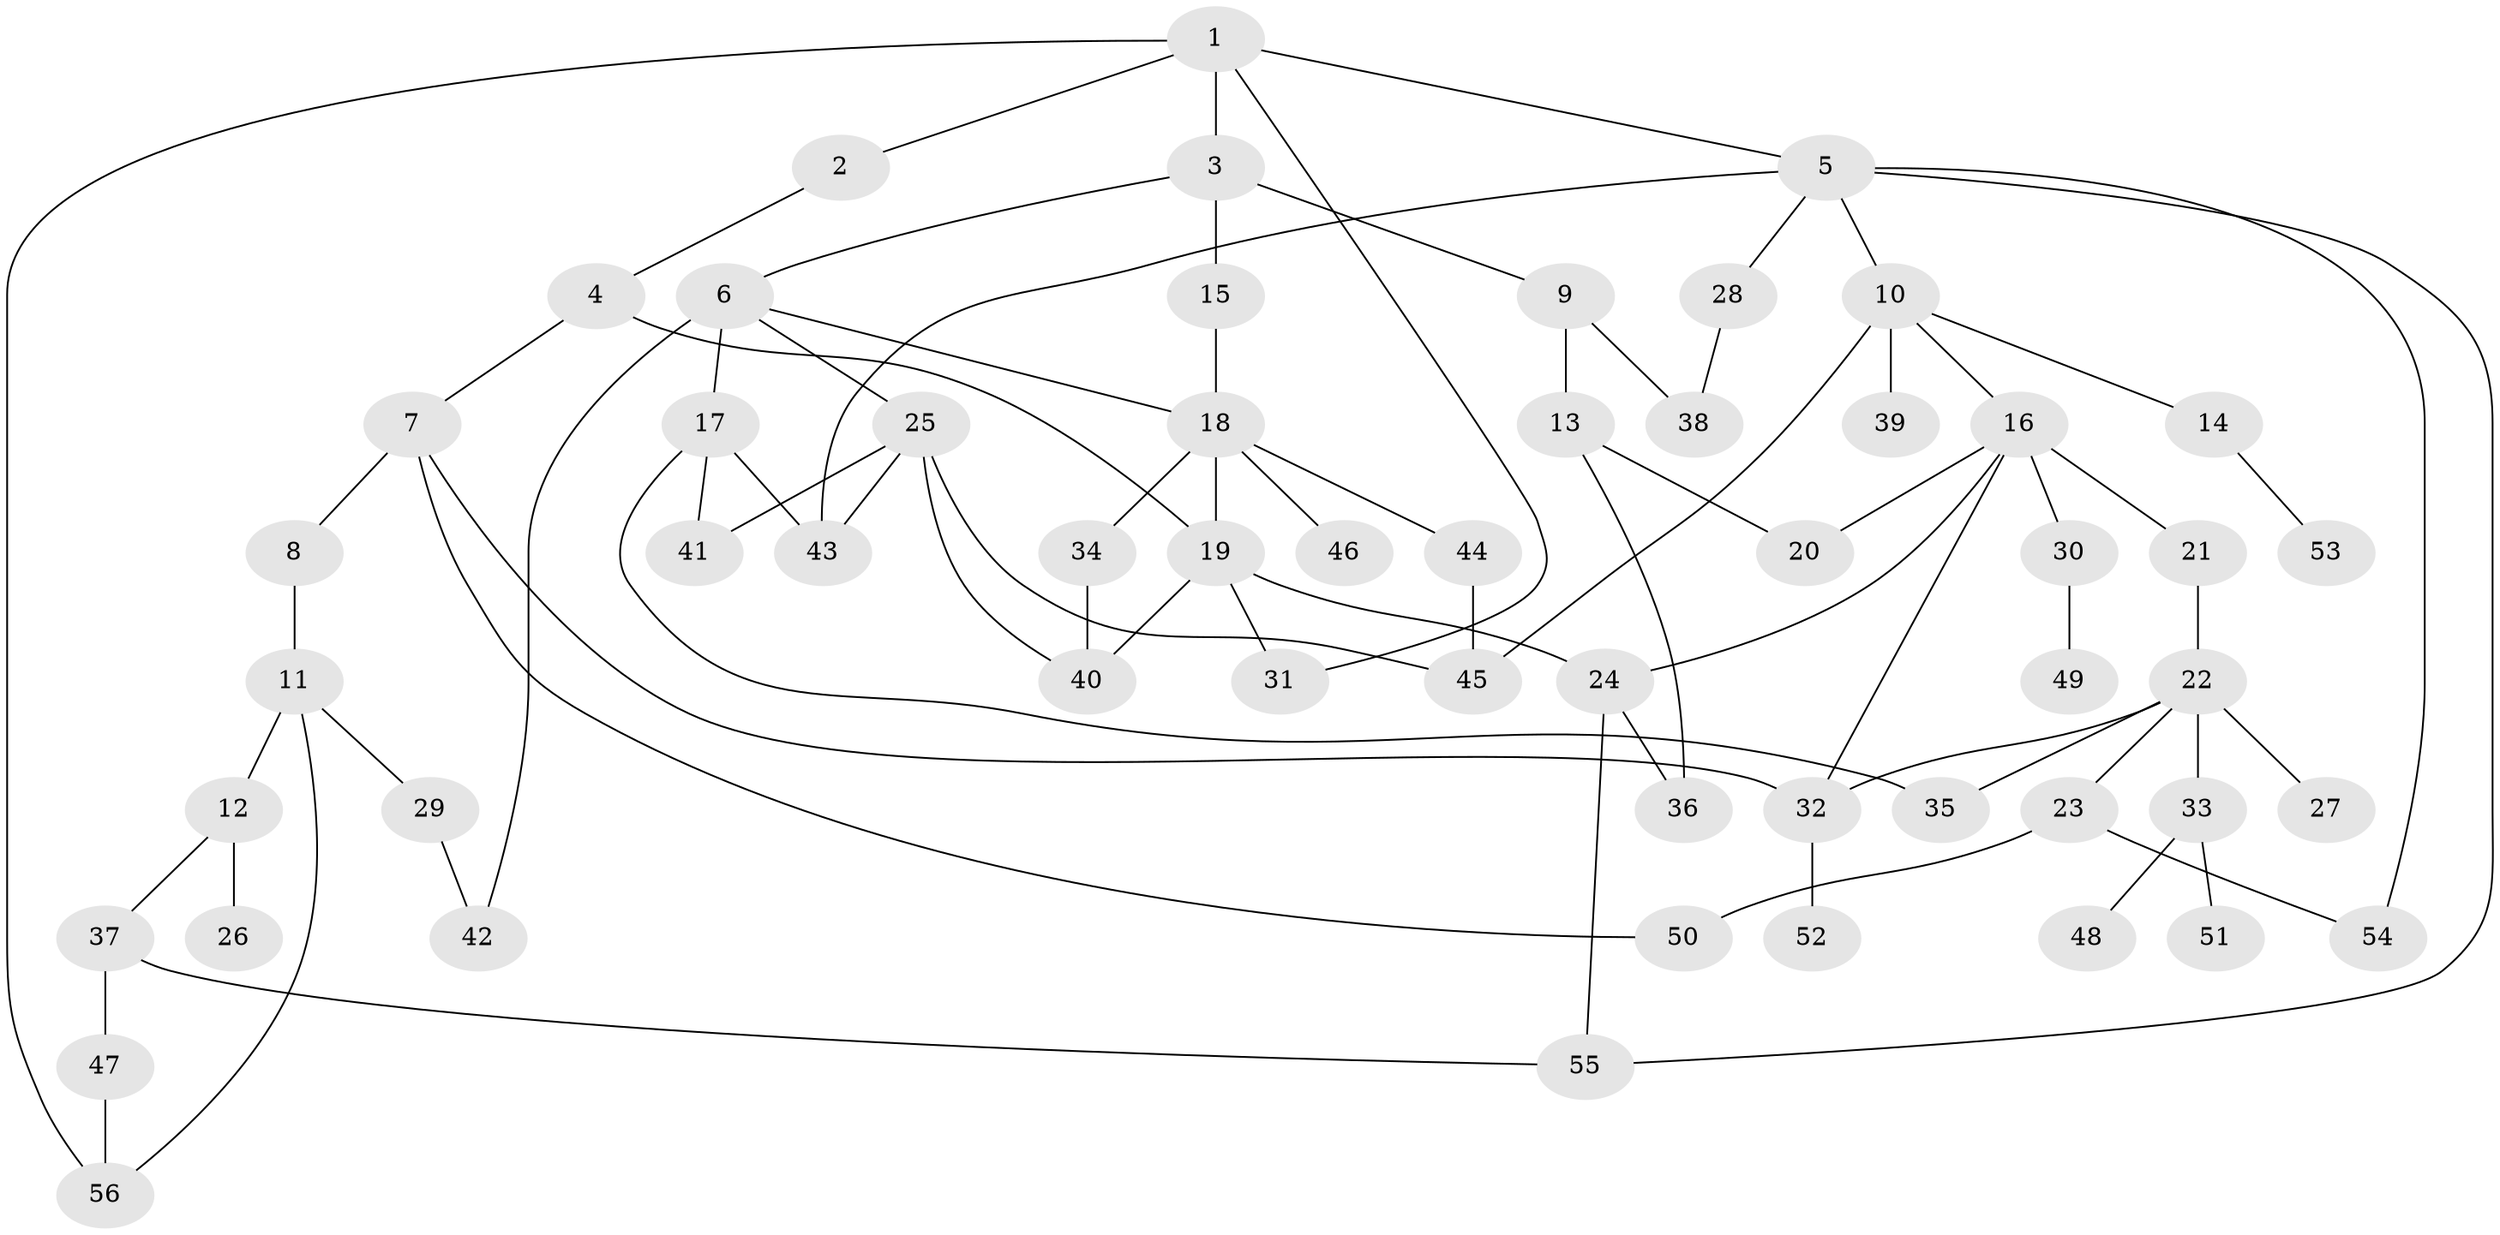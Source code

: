 // Generated by graph-tools (version 1.1) at 2025/10/02/27/25 16:10:54]
// undirected, 56 vertices, 79 edges
graph export_dot {
graph [start="1"]
  node [color=gray90,style=filled];
  1;
  2;
  3;
  4;
  5;
  6;
  7;
  8;
  9;
  10;
  11;
  12;
  13;
  14;
  15;
  16;
  17;
  18;
  19;
  20;
  21;
  22;
  23;
  24;
  25;
  26;
  27;
  28;
  29;
  30;
  31;
  32;
  33;
  34;
  35;
  36;
  37;
  38;
  39;
  40;
  41;
  42;
  43;
  44;
  45;
  46;
  47;
  48;
  49;
  50;
  51;
  52;
  53;
  54;
  55;
  56;
  1 -- 2;
  1 -- 3;
  1 -- 5;
  1 -- 31;
  1 -- 56;
  2 -- 4;
  3 -- 6;
  3 -- 9;
  3 -- 15;
  4 -- 7;
  4 -- 19;
  5 -- 10;
  5 -- 28;
  5 -- 54;
  5 -- 43;
  5 -- 55;
  6 -- 17;
  6 -- 18;
  6 -- 25;
  6 -- 42;
  7 -- 8;
  7 -- 32;
  7 -- 50;
  8 -- 11;
  9 -- 13;
  9 -- 38;
  10 -- 14;
  10 -- 16;
  10 -- 39;
  10 -- 45;
  11 -- 12;
  11 -- 29;
  11 -- 56;
  12 -- 26;
  12 -- 37;
  13 -- 20;
  13 -- 36;
  14 -- 53;
  15 -- 18;
  16 -- 21;
  16 -- 30;
  16 -- 24;
  16 -- 32;
  16 -- 20;
  17 -- 41;
  17 -- 35;
  17 -- 43;
  18 -- 34;
  18 -- 44;
  18 -- 46;
  18 -- 19;
  19 -- 24;
  19 -- 31;
  19 -- 40;
  21 -- 22;
  22 -- 23;
  22 -- 27;
  22 -- 33;
  22 -- 35;
  22 -- 32;
  23 -- 54;
  23 -- 50;
  24 -- 55;
  24 -- 36;
  25 -- 40;
  25 -- 41;
  25 -- 43;
  25 -- 45;
  28 -- 38;
  29 -- 42;
  30 -- 49;
  32 -- 52;
  33 -- 48;
  33 -- 51;
  34 -- 40;
  37 -- 47;
  37 -- 55;
  44 -- 45;
  47 -- 56;
}
